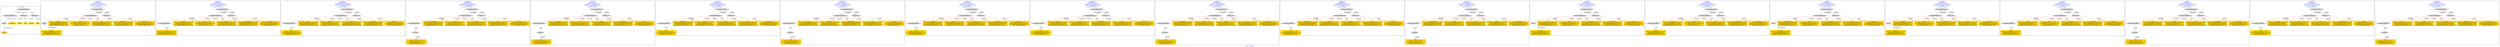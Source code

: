digraph n0 {
fontcolor="blue"
remincross="true"
label="s08-s-17-edited.xml"
subgraph cluster_0 {
label="1-correct model"
n2[style="filled",color="white",fillcolor="lightgray",label="CulturalHeritageObject1"];
n3[style="filled",color="white",fillcolor="lightgray",label="Person1"];
n4[shape="plaintext",style="filled",fillcolor="gold",label="DESCRIPTION"];
n5[shape="plaintext",style="filled",fillcolor="gold",label="CAPTION"];
n6[shape="plaintext",style="filled",fillcolor="gold",label="TITLE"];
n7[shape="plaintext",style="filled",fillcolor="gold",label="AUTHOR"];
n8[style="filled",color="white",fillcolor="lightgray",label="EuropeanaAggregation1"];
n9[style="filled",color="white",fillcolor="lightgray",label="WebResource1"];
n10[style="filled",color="white",fillcolor="lightgray",label="WebResource2"];
n11[shape="plaintext",style="filled",fillcolor="gold",label="IMAGESRC"];
n12[shape="plaintext",style="filled",fillcolor="gold",label="VIDEO"];
}
subgraph cluster_1 {
label="candidate 0\nlink coherence:1.0\nnode coherence:1.0\nconfidence:0.3613014310631147\nmapping score:0.5371004770210382\ncost:8.99977\n-precision:0.89-recall:0.8"
n14[style="filled",color="white",fillcolor="lightgray",label="CulturalHeritageObject1"];
n15[style="filled",color="white",fillcolor="lightgray",label="Person1"];
n16[style="filled",color="white",fillcolor="lightgray",label="EuropeanaAggregation1"];
n17[style="filled",color="white",fillcolor="lightgray",label="WebResource1"];
n18[shape="plaintext",style="filled",fillcolor="gold",label="AUTHOR\n[CulturalHeritageObject,description,0.329]\n[Person,nameOfThePerson,0.275]\n[CulturalHeritageObject,title,0.218]\n[CulturalHeritageObject,provenance,0.178]"];
n19[shape="plaintext",style="filled",fillcolor="gold",label="CAPTION\n[CulturalHeritageObject,description,0.331]\n[CulturalHeritageObject,title,0.269]\n[Person,biographicalInformation,0.214]\n[CulturalHeritageObject,provenance,0.186]"];
n20[shape="plaintext",style="filled",fillcolor="gold",label="VIDEO\n[WebResource,classLink,0.405]\n[CulturalHeritageObject,provenance,0.266]\n[Document,classLink,0.174]\n[CulturalHeritageObject,title,0.155]"];
n21[shape="plaintext",style="filled",fillcolor="gold",label="TITLE\n[CulturalHeritageObject,description,0.381]\n[Person,biographicalInformation,0.271]\n[CulturalHeritageObject,title,0.239]\n[CulturalHeritageObject,provenance,0.109]"];
n22[shape="plaintext",style="filled",fillcolor="gold",label="IMAGESRC\n[WebResource,classLink,0.804]\n[Person,biographicalInformation,0.087]\n[CulturalHeritageObject,description,0.077]\n[Person,dateOfDeath,0.032]"];
n23[shape="plaintext",style="filled",fillcolor="gold",label="DESCRIPTION\n[CulturalHeritageObject,description,0.398]\n[Person,biographicalInformation,0.348]\n[CulturalHeritageObject,title,0.157]\n[CulturalHeritageObject,provenance,0.097]"];
}
subgraph cluster_2 {
label="candidate 1\nlink coherence:1.0\nnode coherence:1.0\nconfidence:0.35914272800239777\nmapping score:0.5363809093341326\ncost:8.99985\n-precision:0.44-recall:0.4"
n25[style="filled",color="white",fillcolor="lightgray",label="CulturalHeritageObject1"];
n26[style="filled",color="white",fillcolor="lightgray",label="CulturalHeritageObject2"];
n27[style="filled",color="white",fillcolor="lightgray",label="EuropeanaAggregation1"];
n28[style="filled",color="white",fillcolor="lightgray",label="WebResource1"];
n29[shape="plaintext",style="filled",fillcolor="gold",label="AUTHOR\n[CulturalHeritageObject,description,0.329]\n[Person,nameOfThePerson,0.275]\n[CulturalHeritageObject,title,0.218]\n[CulturalHeritageObject,provenance,0.178]"];
n30[shape="plaintext",style="filled",fillcolor="gold",label="VIDEO\n[WebResource,classLink,0.405]\n[CulturalHeritageObject,provenance,0.266]\n[Document,classLink,0.174]\n[CulturalHeritageObject,title,0.155]"];
n31[shape="plaintext",style="filled",fillcolor="gold",label="CAPTION\n[CulturalHeritageObject,description,0.331]\n[CulturalHeritageObject,title,0.269]\n[Person,biographicalInformation,0.214]\n[CulturalHeritageObject,provenance,0.186]"];
n32[shape="plaintext",style="filled",fillcolor="gold",label="TITLE\n[CulturalHeritageObject,description,0.381]\n[Person,biographicalInformation,0.271]\n[CulturalHeritageObject,title,0.239]\n[CulturalHeritageObject,provenance,0.109]"];
n33[shape="plaintext",style="filled",fillcolor="gold",label="IMAGESRC\n[WebResource,classLink,0.804]\n[Person,biographicalInformation,0.087]\n[CulturalHeritageObject,description,0.077]\n[Person,dateOfDeath,0.032]"];
n34[shape="plaintext",style="filled",fillcolor="gold",label="DESCRIPTION\n[CulturalHeritageObject,description,0.398]\n[Person,biographicalInformation,0.348]\n[CulturalHeritageObject,title,0.157]\n[CulturalHeritageObject,provenance,0.097]"];
}
subgraph cluster_3 {
label="candidate 10\nlink coherence:1.0\nnode coherence:1.0\nconfidence:0.31909443096090007\nmapping score:0.5230314769869667\ncost:8.99985\n-precision:0.44-recall:0.4"
n36[style="filled",color="white",fillcolor="lightgray",label="CulturalHeritageObject1"];
n37[style="filled",color="white",fillcolor="lightgray",label="CulturalHeritageObject2"];
n38[style="filled",color="white",fillcolor="lightgray",label="EuropeanaAggregation1"];
n39[style="filled",color="white",fillcolor="lightgray",label="WebResource1"];
n40[shape="plaintext",style="filled",fillcolor="gold",label="TITLE\n[CulturalHeritageObject,description,0.381]\n[Person,biographicalInformation,0.271]\n[CulturalHeritageObject,title,0.239]\n[CulturalHeritageObject,provenance,0.109]"];
n41[shape="plaintext",style="filled",fillcolor="gold",label="AUTHOR\n[CulturalHeritageObject,description,0.329]\n[Person,nameOfThePerson,0.275]\n[CulturalHeritageObject,title,0.218]\n[CulturalHeritageObject,provenance,0.178]"];
n42[shape="plaintext",style="filled",fillcolor="gold",label="VIDEO\n[WebResource,classLink,0.405]\n[CulturalHeritageObject,provenance,0.266]\n[Document,classLink,0.174]\n[CulturalHeritageObject,title,0.155]"];
n43[shape="plaintext",style="filled",fillcolor="gold",label="CAPTION\n[CulturalHeritageObject,description,0.331]\n[CulturalHeritageObject,title,0.269]\n[Person,biographicalInformation,0.214]\n[CulturalHeritageObject,provenance,0.186]"];
n44[shape="plaintext",style="filled",fillcolor="gold",label="IMAGESRC\n[WebResource,classLink,0.804]\n[Person,biographicalInformation,0.087]\n[CulturalHeritageObject,description,0.077]\n[Person,dateOfDeath,0.032]"];
n45[shape="plaintext",style="filled",fillcolor="gold",label="DESCRIPTION\n[CulturalHeritageObject,description,0.398]\n[Person,biographicalInformation,0.348]\n[CulturalHeritageObject,title,0.157]\n[CulturalHeritageObject,provenance,0.097]"];
}
subgraph cluster_4 {
label="candidate 11\nlink coherence:1.0\nnode coherence:1.0\nconfidence:0.31739796741386317\nmapping score:0.5224659891379544\ncost:9.99985\n-precision:0.3-recall:0.3"
n47[style="filled",color="white",fillcolor="lightgray",label="CulturalHeritageObject1"];
n48[style="filled",color="white",fillcolor="lightgray",label="CulturalHeritageObject2"];
n49[style="filled",color="white",fillcolor="lightgray",label="Document2"];
n50[style="filled",color="white",fillcolor="lightgray",label="EuropeanaAggregation1"];
n51[style="filled",color="white",fillcolor="lightgray",label="WebResource1"];
n52[shape="plaintext",style="filled",fillcolor="gold",label="DESCRIPTION\n[CulturalHeritageObject,description,0.398]\n[Person,biographicalInformation,0.348]\n[CulturalHeritageObject,title,0.157]\n[CulturalHeritageObject,provenance,0.097]"];
n53[shape="plaintext",style="filled",fillcolor="gold",label="VIDEO\n[WebResource,classLink,0.405]\n[CulturalHeritageObject,provenance,0.266]\n[Document,classLink,0.174]\n[CulturalHeritageObject,title,0.155]"];
n54[shape="plaintext",style="filled",fillcolor="gold",label="AUTHOR\n[CulturalHeritageObject,description,0.329]\n[Person,nameOfThePerson,0.275]\n[CulturalHeritageObject,title,0.218]\n[CulturalHeritageObject,provenance,0.178]"];
n55[shape="plaintext",style="filled",fillcolor="gold",label="CAPTION\n[CulturalHeritageObject,description,0.331]\n[CulturalHeritageObject,title,0.269]\n[Person,biographicalInformation,0.214]\n[CulturalHeritageObject,provenance,0.186]"];
n56[shape="plaintext",style="filled",fillcolor="gold",label="IMAGESRC\n[WebResource,classLink,0.804]\n[Person,biographicalInformation,0.087]\n[CulturalHeritageObject,description,0.077]\n[Person,dateOfDeath,0.032]"];
n57[shape="plaintext",style="filled",fillcolor="gold",label="TITLE\n[CulturalHeritageObject,description,0.381]\n[Person,biographicalInformation,0.271]\n[CulturalHeritageObject,title,0.239]\n[CulturalHeritageObject,provenance,0.109]"];
}
subgraph cluster_5 {
label="candidate 12\nlink coherence:1.0\nnode coherence:1.0\nconfidence:0.3148072109530213\nmapping score:0.5216024036510071\ncost:9.99985\n-precision:0.5-recall:0.5"
n59[style="filled",color="white",fillcolor="lightgray",label="CulturalHeritageObject1"];
n60[style="filled",color="white",fillcolor="lightgray",label="CulturalHeritageObject2"];
n61[style="filled",color="white",fillcolor="lightgray",label="Document2"];
n62[style="filled",color="white",fillcolor="lightgray",label="EuropeanaAggregation1"];
n63[style="filled",color="white",fillcolor="lightgray",label="WebResource1"];
n64[shape="plaintext",style="filled",fillcolor="gold",label="CAPTION\n[CulturalHeritageObject,description,0.331]\n[CulturalHeritageObject,title,0.269]\n[Person,biographicalInformation,0.214]\n[CulturalHeritageObject,provenance,0.186]"];
n65[shape="plaintext",style="filled",fillcolor="gold",label="VIDEO\n[WebResource,classLink,0.405]\n[CulturalHeritageObject,provenance,0.266]\n[Document,classLink,0.174]\n[CulturalHeritageObject,title,0.155]"];
n66[shape="plaintext",style="filled",fillcolor="gold",label="TITLE\n[CulturalHeritageObject,description,0.381]\n[Person,biographicalInformation,0.271]\n[CulturalHeritageObject,title,0.239]\n[CulturalHeritageObject,provenance,0.109]"];
n67[shape="plaintext",style="filled",fillcolor="gold",label="AUTHOR\n[CulturalHeritageObject,description,0.329]\n[Person,nameOfThePerson,0.275]\n[CulturalHeritageObject,title,0.218]\n[CulturalHeritageObject,provenance,0.178]"];
n68[shape="plaintext",style="filled",fillcolor="gold",label="IMAGESRC\n[WebResource,classLink,0.804]\n[Person,biographicalInformation,0.087]\n[CulturalHeritageObject,description,0.077]\n[Person,dateOfDeath,0.032]"];
n69[shape="plaintext",style="filled",fillcolor="gold",label="DESCRIPTION\n[CulturalHeritageObject,description,0.398]\n[Person,biographicalInformation,0.348]\n[CulturalHeritageObject,title,0.157]\n[CulturalHeritageObject,provenance,0.097]"];
}
subgraph cluster_6 {
label="candidate 13\nlink coherence:1.0\nnode coherence:1.0\nconfidence:0.3143646870223034\nmapping score:0.5214548956741011\ncost:8.99985\n-precision:0.33-recall:0.3"
n71[style="filled",color="white",fillcolor="lightgray",label="CulturalHeritageObject1"];
n72[style="filled",color="white",fillcolor="lightgray",label="CulturalHeritageObject2"];
n73[style="filled",color="white",fillcolor="lightgray",label="EuropeanaAggregation1"];
n74[style="filled",color="white",fillcolor="lightgray",label="WebResource1"];
n75[shape="plaintext",style="filled",fillcolor="gold",label="DESCRIPTION\n[CulturalHeritageObject,description,0.398]\n[Person,biographicalInformation,0.348]\n[CulturalHeritageObject,title,0.157]\n[CulturalHeritageObject,provenance,0.097]"];
n76[shape="plaintext",style="filled",fillcolor="gold",label="AUTHOR\n[CulturalHeritageObject,description,0.329]\n[Person,nameOfThePerson,0.275]\n[CulturalHeritageObject,title,0.218]\n[CulturalHeritageObject,provenance,0.178]"];
n77[shape="plaintext",style="filled",fillcolor="gold",label="VIDEO\n[WebResource,classLink,0.405]\n[CulturalHeritageObject,provenance,0.266]\n[Document,classLink,0.174]\n[CulturalHeritageObject,title,0.155]"];
n78[shape="plaintext",style="filled",fillcolor="gold",label="CAPTION\n[CulturalHeritageObject,description,0.331]\n[CulturalHeritageObject,title,0.269]\n[Person,biographicalInformation,0.214]\n[CulturalHeritageObject,provenance,0.186]"];
n79[shape="plaintext",style="filled",fillcolor="gold",label="IMAGESRC\n[WebResource,classLink,0.804]\n[Person,biographicalInformation,0.087]\n[CulturalHeritageObject,description,0.077]\n[Person,dateOfDeath,0.032]"];
n80[shape="plaintext",style="filled",fillcolor="gold",label="TITLE\n[CulturalHeritageObject,description,0.381]\n[Person,biographicalInformation,0.271]\n[CulturalHeritageObject,title,0.239]\n[CulturalHeritageObject,provenance,0.109]"];
}
subgraph cluster_7 {
label="candidate 14\nlink coherence:1.0\nnode coherence:1.0\nconfidence:0.3133190394337548\nmapping score:0.5211063464779183\ncost:9.99985\n-precision:0.4-recall:0.4"
n82[style="filled",color="white",fillcolor="lightgray",label="CulturalHeritageObject1"];
n83[style="filled",color="white",fillcolor="lightgray",label="CulturalHeritageObject2"];
n84[style="filled",color="white",fillcolor="lightgray",label="Document2"];
n85[style="filled",color="white",fillcolor="lightgray",label="EuropeanaAggregation1"];
n86[style="filled",color="white",fillcolor="lightgray",label="WebResource1"];
n87[shape="plaintext",style="filled",fillcolor="gold",label="CAPTION\n[CulturalHeritageObject,description,0.331]\n[CulturalHeritageObject,title,0.269]\n[Person,biographicalInformation,0.214]\n[CulturalHeritageObject,provenance,0.186]"];
n88[shape="plaintext",style="filled",fillcolor="gold",label="VIDEO\n[WebResource,classLink,0.405]\n[CulturalHeritageObject,provenance,0.266]\n[Document,classLink,0.174]\n[CulturalHeritageObject,title,0.155]"];
n89[shape="plaintext",style="filled",fillcolor="gold",label="AUTHOR\n[CulturalHeritageObject,description,0.329]\n[Person,nameOfThePerson,0.275]\n[CulturalHeritageObject,title,0.218]\n[CulturalHeritageObject,provenance,0.178]"];
n90[shape="plaintext",style="filled",fillcolor="gold",label="DESCRIPTION\n[CulturalHeritageObject,description,0.398]\n[Person,biographicalInformation,0.348]\n[CulturalHeritageObject,title,0.157]\n[CulturalHeritageObject,provenance,0.097]"];
n91[shape="plaintext",style="filled",fillcolor="gold",label="IMAGESRC\n[WebResource,classLink,0.804]\n[Person,biographicalInformation,0.087]\n[CulturalHeritageObject,description,0.077]\n[Person,dateOfDeath,0.032]"];
n92[shape="plaintext",style="filled",fillcolor="gold",label="TITLE\n[CulturalHeritageObject,description,0.381]\n[Person,biographicalInformation,0.271]\n[CulturalHeritageObject,title,0.239]\n[CulturalHeritageObject,provenance,0.109]"];
}
subgraph cluster_8 {
label="candidate 15\nlink coherence:1.0\nnode coherence:1.0\nconfidence:0.3117739305614616\nmapping score:0.5205913101871539\ncost:8.99985\n-precision:0.56-recall:0.5"
n94[style="filled",color="white",fillcolor="lightgray",label="CulturalHeritageObject1"];
n95[style="filled",color="white",fillcolor="lightgray",label="CulturalHeritageObject2"];
n96[style="filled",color="white",fillcolor="lightgray",label="EuropeanaAggregation1"];
n97[style="filled",color="white",fillcolor="lightgray",label="WebResource1"];
n98[shape="plaintext",style="filled",fillcolor="gold",label="CAPTION\n[CulturalHeritageObject,description,0.331]\n[CulturalHeritageObject,title,0.269]\n[Person,biographicalInformation,0.214]\n[CulturalHeritageObject,provenance,0.186]"];
n99[shape="plaintext",style="filled",fillcolor="gold",label="TITLE\n[CulturalHeritageObject,description,0.381]\n[Person,biographicalInformation,0.271]\n[CulturalHeritageObject,title,0.239]\n[CulturalHeritageObject,provenance,0.109]"];
n100[shape="plaintext",style="filled",fillcolor="gold",label="VIDEO\n[WebResource,classLink,0.405]\n[CulturalHeritageObject,provenance,0.266]\n[Document,classLink,0.174]\n[CulturalHeritageObject,title,0.155]"];
n101[shape="plaintext",style="filled",fillcolor="gold",label="AUTHOR\n[CulturalHeritageObject,description,0.329]\n[Person,nameOfThePerson,0.275]\n[CulturalHeritageObject,title,0.218]\n[CulturalHeritageObject,provenance,0.178]"];
n102[shape="plaintext",style="filled",fillcolor="gold",label="IMAGESRC\n[WebResource,classLink,0.804]\n[Person,biographicalInformation,0.087]\n[CulturalHeritageObject,description,0.077]\n[Person,dateOfDeath,0.032]"];
n103[shape="plaintext",style="filled",fillcolor="gold",label="DESCRIPTION\n[CulturalHeritageObject,description,0.398]\n[Person,biographicalInformation,0.348]\n[CulturalHeritageObject,title,0.157]\n[CulturalHeritageObject,provenance,0.097]"];
}
subgraph cluster_9 {
label="candidate 16\nlink coherence:1.0\nnode coherence:1.0\nconfidence:0.310285759042195\nmapping score:0.520095253014065\ncost:8.99985\n-precision:0.44-recall:0.4"
n105[style="filled",color="white",fillcolor="lightgray",label="CulturalHeritageObject1"];
n106[style="filled",color="white",fillcolor="lightgray",label="CulturalHeritageObject2"];
n107[style="filled",color="white",fillcolor="lightgray",label="EuropeanaAggregation1"];
n108[style="filled",color="white",fillcolor="lightgray",label="WebResource1"];
n109[shape="plaintext",style="filled",fillcolor="gold",label="CAPTION\n[CulturalHeritageObject,description,0.331]\n[CulturalHeritageObject,title,0.269]\n[Person,biographicalInformation,0.214]\n[CulturalHeritageObject,provenance,0.186]"];
n110[shape="plaintext",style="filled",fillcolor="gold",label="AUTHOR\n[CulturalHeritageObject,description,0.329]\n[Person,nameOfThePerson,0.275]\n[CulturalHeritageObject,title,0.218]\n[CulturalHeritageObject,provenance,0.178]"];
n111[shape="plaintext",style="filled",fillcolor="gold",label="VIDEO\n[WebResource,classLink,0.405]\n[CulturalHeritageObject,provenance,0.266]\n[Document,classLink,0.174]\n[CulturalHeritageObject,title,0.155]"];
n112[shape="plaintext",style="filled",fillcolor="gold",label="DESCRIPTION\n[CulturalHeritageObject,description,0.398]\n[Person,biographicalInformation,0.348]\n[CulturalHeritageObject,title,0.157]\n[CulturalHeritageObject,provenance,0.097]"];
n113[shape="plaintext",style="filled",fillcolor="gold",label="IMAGESRC\n[WebResource,classLink,0.804]\n[Person,biographicalInformation,0.087]\n[CulturalHeritageObject,description,0.077]\n[Person,dateOfDeath,0.032]"];
n114[shape="plaintext",style="filled",fillcolor="gold",label="TITLE\n[CulturalHeritageObject,description,0.381]\n[Person,biographicalInformation,0.271]\n[CulturalHeritageObject,title,0.239]\n[CulturalHeritageObject,provenance,0.109]"];
}
subgraph cluster_10 {
label="candidate 17\nlink coherence:1.0\nnode coherence:1.0\nconfidence:0.3100774670144247\nmapping score:0.5200258223381415\ncost:9.99985\n-precision:0.4-recall:0.4"
n116[style="filled",color="white",fillcolor="lightgray",label="CulturalHeritageObject1"];
n117[style="filled",color="white",fillcolor="lightgray",label="CulturalHeritageObject2"];
n118[style="filled",color="white",fillcolor="lightgray",label="Document2"];
n119[style="filled",color="white",fillcolor="lightgray",label="EuropeanaAggregation1"];
n120[style="filled",color="white",fillcolor="lightgray",label="WebResource1"];
n121[shape="plaintext",style="filled",fillcolor="gold",label="DESCRIPTION\n[CulturalHeritageObject,description,0.398]\n[Person,biographicalInformation,0.348]\n[CulturalHeritageObject,title,0.157]\n[CulturalHeritageObject,provenance,0.097]"];
n122[shape="plaintext",style="filled",fillcolor="gold",label="VIDEO\n[WebResource,classLink,0.405]\n[CulturalHeritageObject,provenance,0.266]\n[Document,classLink,0.174]\n[CulturalHeritageObject,title,0.155]"];
n123[shape="plaintext",style="filled",fillcolor="gold",label="CAPTION\n[CulturalHeritageObject,description,0.331]\n[CulturalHeritageObject,title,0.269]\n[Person,biographicalInformation,0.214]\n[CulturalHeritageObject,provenance,0.186]"];
n124[shape="plaintext",style="filled",fillcolor="gold",label="AUTHOR\n[CulturalHeritageObject,description,0.329]\n[Person,nameOfThePerson,0.275]\n[CulturalHeritageObject,title,0.218]\n[CulturalHeritageObject,provenance,0.178]"];
n125[shape="plaintext",style="filled",fillcolor="gold",label="IMAGESRC\n[WebResource,classLink,0.804]\n[Person,biographicalInformation,0.087]\n[CulturalHeritageObject,description,0.077]\n[Person,dateOfDeath,0.032]"];
n126[shape="plaintext",style="filled",fillcolor="gold",label="TITLE\n[CulturalHeritageObject,description,0.381]\n[Person,biographicalInformation,0.271]\n[CulturalHeritageObject,title,0.239]\n[CulturalHeritageObject,provenance,0.109]"];
}
subgraph cluster_11 {
label="candidate 18\nlink coherence:1.0\nnode coherence:1.0\nconfidence:0.3070441866228649\nmapping score:0.5190147288742883\ncost:8.99985\n-precision:0.44-recall:0.4"
n128[style="filled",color="white",fillcolor="lightgray",label="CulturalHeritageObject1"];
n129[style="filled",color="white",fillcolor="lightgray",label="CulturalHeritageObject2"];
n130[style="filled",color="white",fillcolor="lightgray",label="EuropeanaAggregation1"];
n131[style="filled",color="white",fillcolor="lightgray",label="WebResource1"];
n132[shape="plaintext",style="filled",fillcolor="gold",label="DESCRIPTION\n[CulturalHeritageObject,description,0.398]\n[Person,biographicalInformation,0.348]\n[CulturalHeritageObject,title,0.157]\n[CulturalHeritageObject,provenance,0.097]"];
n133[shape="plaintext",style="filled",fillcolor="gold",label="CAPTION\n[CulturalHeritageObject,description,0.331]\n[CulturalHeritageObject,title,0.269]\n[Person,biographicalInformation,0.214]\n[CulturalHeritageObject,provenance,0.186]"];
n134[shape="plaintext",style="filled",fillcolor="gold",label="VIDEO\n[WebResource,classLink,0.405]\n[CulturalHeritageObject,provenance,0.266]\n[Document,classLink,0.174]\n[CulturalHeritageObject,title,0.155]"];
n135[shape="plaintext",style="filled",fillcolor="gold",label="AUTHOR\n[CulturalHeritageObject,description,0.329]\n[Person,nameOfThePerson,0.275]\n[CulturalHeritageObject,title,0.218]\n[CulturalHeritageObject,provenance,0.178]"];
n136[shape="plaintext",style="filled",fillcolor="gold",label="IMAGESRC\n[WebResource,classLink,0.804]\n[Person,biographicalInformation,0.087]\n[CulturalHeritageObject,description,0.077]\n[Person,dateOfDeath,0.032]"];
n137[shape="plaintext",style="filled",fillcolor="gold",label="TITLE\n[CulturalHeritageObject,description,0.381]\n[Person,biographicalInformation,0.271]\n[CulturalHeritageObject,title,0.239]\n[CulturalHeritageObject,provenance,0.109]"];
}
subgraph cluster_12 {
label="candidate 19\nlink coherence:1.0\nnode coherence:1.0\nconfidence:0.30489762124431874\nmapping score:0.5182992070814395\ncost:9.99985\n-precision:0.5-recall:0.5"
n139[style="filled",color="white",fillcolor="lightgray",label="CulturalHeritageObject1"];
n140[style="filled",color="white",fillcolor="lightgray",label="CulturalHeritageObject2"];
n141[style="filled",color="white",fillcolor="lightgray",label="Document2"];
n142[style="filled",color="white",fillcolor="lightgray",label="EuropeanaAggregation1"];
n143[style="filled",color="white",fillcolor="lightgray",label="WebResource1"];
n144[shape="plaintext",style="filled",fillcolor="gold",label="DESCRIPTION\n[CulturalHeritageObject,description,0.398]\n[Person,biographicalInformation,0.348]\n[CulturalHeritageObject,title,0.157]\n[CulturalHeritageObject,provenance,0.097]"];
n145[shape="plaintext",style="filled",fillcolor="gold",label="VIDEO\n[WebResource,classLink,0.405]\n[CulturalHeritageObject,provenance,0.266]\n[Document,classLink,0.174]\n[CulturalHeritageObject,title,0.155]"];
n146[shape="plaintext",style="filled",fillcolor="gold",label="CAPTION\n[CulturalHeritageObject,description,0.331]\n[CulturalHeritageObject,title,0.269]\n[Person,biographicalInformation,0.214]\n[CulturalHeritageObject,provenance,0.186]"];
n147[shape="plaintext",style="filled",fillcolor="gold",label="TITLE\n[CulturalHeritageObject,description,0.381]\n[Person,biographicalInformation,0.271]\n[CulturalHeritageObject,title,0.239]\n[CulturalHeritageObject,provenance,0.109]"];
n148[shape="plaintext",style="filled",fillcolor="gold",label="IMAGESRC\n[WebResource,classLink,0.804]\n[Person,biographicalInformation,0.087]\n[CulturalHeritageObject,description,0.077]\n[Person,dateOfDeath,0.032]"];
n149[shape="plaintext",style="filled",fillcolor="gold",label="AUTHOR\n[CulturalHeritageObject,description,0.329]\n[Person,nameOfThePerson,0.275]\n[CulturalHeritageObject,title,0.218]\n[CulturalHeritageObject,provenance,0.178]"];
}
subgraph cluster_13 {
label="candidate 2\nlink coherence:1.0\nnode coherence:1.0\nconfidence:0.3536394413077988\nmapping score:0.5345464804359329\ncost:8.99977\n-precision:0.67-recall:0.6"
n151[style="filled",color="white",fillcolor="lightgray",label="CulturalHeritageObject1"];
n152[style="filled",color="white",fillcolor="lightgray",label="Person1"];
n153[style="filled",color="white",fillcolor="lightgray",label="EuropeanaAggregation1"];
n154[style="filled",color="white",fillcolor="lightgray",label="WebResource1"];
n155[shape="plaintext",style="filled",fillcolor="gold",label="AUTHOR\n[CulturalHeritageObject,description,0.329]\n[Person,nameOfThePerson,0.275]\n[CulturalHeritageObject,title,0.218]\n[CulturalHeritageObject,provenance,0.178]"];
n156[shape="plaintext",style="filled",fillcolor="gold",label="TITLE\n[CulturalHeritageObject,description,0.381]\n[Person,biographicalInformation,0.271]\n[CulturalHeritageObject,title,0.239]\n[CulturalHeritageObject,provenance,0.109]"];
n157[shape="plaintext",style="filled",fillcolor="gold",label="VIDEO\n[WebResource,classLink,0.405]\n[CulturalHeritageObject,provenance,0.266]\n[Document,classLink,0.174]\n[CulturalHeritageObject,title,0.155]"];
n158[shape="plaintext",style="filled",fillcolor="gold",label="CAPTION\n[CulturalHeritageObject,description,0.331]\n[CulturalHeritageObject,title,0.269]\n[Person,biographicalInformation,0.214]\n[CulturalHeritageObject,provenance,0.186]"];
n159[shape="plaintext",style="filled",fillcolor="gold",label="IMAGESRC\n[WebResource,classLink,0.804]\n[Person,biographicalInformation,0.087]\n[CulturalHeritageObject,description,0.077]\n[Person,dateOfDeath,0.032]"];
n160[shape="plaintext",style="filled",fillcolor="gold",label="DESCRIPTION\n[CulturalHeritageObject,description,0.398]\n[Person,biographicalInformation,0.348]\n[CulturalHeritageObject,title,0.157]\n[CulturalHeritageObject,provenance,0.097]"];
}
subgraph cluster_14 {
label="candidate 3\nlink coherence:1.0\nnode coherence:1.0\nconfidence:0.3518222276029592\nmapping score:0.5339407425343198\ncost:8.99985\n-precision:0.67-recall:0.6"
n162[style="filled",color="white",fillcolor="lightgray",label="CulturalHeritageObject1"];
n163[style="filled",color="white",fillcolor="lightgray",label="CulturalHeritageObject2"];
n164[style="filled",color="white",fillcolor="lightgray",label="EuropeanaAggregation1"];
n165[style="filled",color="white",fillcolor="lightgray",label="WebResource1"];
n166[shape="plaintext",style="filled",fillcolor="gold",label="CAPTION\n[CulturalHeritageObject,description,0.331]\n[CulturalHeritageObject,title,0.269]\n[Person,biographicalInformation,0.214]\n[CulturalHeritageObject,provenance,0.186]"];
n167[shape="plaintext",style="filled",fillcolor="gold",label="VIDEO\n[WebResource,classLink,0.405]\n[CulturalHeritageObject,provenance,0.266]\n[Document,classLink,0.174]\n[CulturalHeritageObject,title,0.155]"];
n168[shape="plaintext",style="filled",fillcolor="gold",label="AUTHOR\n[CulturalHeritageObject,description,0.329]\n[Person,nameOfThePerson,0.275]\n[CulturalHeritageObject,title,0.218]\n[CulturalHeritageObject,provenance,0.178]"];
n169[shape="plaintext",style="filled",fillcolor="gold",label="TITLE\n[CulturalHeritageObject,description,0.381]\n[Person,biographicalInformation,0.271]\n[CulturalHeritageObject,title,0.239]\n[CulturalHeritageObject,provenance,0.109]"];
n170[shape="plaintext",style="filled",fillcolor="gold",label="IMAGESRC\n[WebResource,classLink,0.804]\n[Person,biographicalInformation,0.087]\n[CulturalHeritageObject,description,0.077]\n[Person,dateOfDeath,0.032]"];
n171[shape="plaintext",style="filled",fillcolor="gold",label="DESCRIPTION\n[CulturalHeritageObject,description,0.398]\n[Person,biographicalInformation,0.348]\n[CulturalHeritageObject,title,0.157]\n[CulturalHeritageObject,provenance,0.097]"];
}
subgraph cluster_15 {
label="candidate 4\nlink coherence:1.0\nnode coherence:1.0\nconfidence:0.34890969736920224\nmapping score:0.5329698991230675\ncost:8.99977\n-precision:0.56-recall:0.5"
n173[style="filled",color="white",fillcolor="lightgray",label="CulturalHeritageObject1"];
n174[style="filled",color="white",fillcolor="lightgray",label="Person1"];
n175[style="filled",color="white",fillcolor="lightgray",label="EuropeanaAggregation1"];
n176[style="filled",color="white",fillcolor="lightgray",label="WebResource1"];
n177[shape="plaintext",style="filled",fillcolor="gold",label="AUTHOR\n[CulturalHeritageObject,description,0.329]\n[Person,nameOfThePerson,0.275]\n[CulturalHeritageObject,title,0.218]\n[CulturalHeritageObject,provenance,0.178]"];
n178[shape="plaintext",style="filled",fillcolor="gold",label="DESCRIPTION\n[CulturalHeritageObject,description,0.398]\n[Person,biographicalInformation,0.348]\n[CulturalHeritageObject,title,0.157]\n[CulturalHeritageObject,provenance,0.097]"];
n179[shape="plaintext",style="filled",fillcolor="gold",label="VIDEO\n[WebResource,classLink,0.405]\n[CulturalHeritageObject,provenance,0.266]\n[Document,classLink,0.174]\n[CulturalHeritageObject,title,0.155]"];
n180[shape="plaintext",style="filled",fillcolor="gold",label="CAPTION\n[CulturalHeritageObject,description,0.331]\n[CulturalHeritageObject,title,0.269]\n[Person,biographicalInformation,0.214]\n[CulturalHeritageObject,provenance,0.186]"];
n181[shape="plaintext",style="filled",fillcolor="gold",label="IMAGESRC\n[WebResource,classLink,0.804]\n[Person,biographicalInformation,0.087]\n[CulturalHeritageObject,description,0.077]\n[Person,dateOfDeath,0.032]"];
n182[shape="plaintext",style="filled",fillcolor="gold",label="TITLE\n[CulturalHeritageObject,description,0.381]\n[Person,biographicalInformation,0.271]\n[CulturalHeritageObject,title,0.239]\n[CulturalHeritageObject,provenance,0.109]"];
}
subgraph cluster_16 {
label="candidate 5\nlink coherence:1.0\nnode coherence:1.0\nconfidence:0.3448307693890938\nmapping score:0.5316102564630313\ncost:8.99977\n-precision:0.67-recall:0.6"
n184[style="filled",color="white",fillcolor="lightgray",label="CulturalHeritageObject1"];
n185[style="filled",color="white",fillcolor="lightgray",label="Person1"];
n186[style="filled",color="white",fillcolor="lightgray",label="EuropeanaAggregation1"];
n187[style="filled",color="white",fillcolor="lightgray",label="WebResource1"];
n188[shape="plaintext",style="filled",fillcolor="gold",label="AUTHOR\n[CulturalHeritageObject,description,0.329]\n[Person,nameOfThePerson,0.275]\n[CulturalHeritageObject,title,0.218]\n[CulturalHeritageObject,provenance,0.178]"];
n189[shape="plaintext",style="filled",fillcolor="gold",label="CAPTION\n[CulturalHeritageObject,description,0.331]\n[CulturalHeritageObject,title,0.269]\n[Person,biographicalInformation,0.214]\n[CulturalHeritageObject,provenance,0.186]"];
n190[shape="plaintext",style="filled",fillcolor="gold",label="VIDEO\n[WebResource,classLink,0.405]\n[CulturalHeritageObject,provenance,0.266]\n[Document,classLink,0.174]\n[CulturalHeritageObject,title,0.155]"];
n191[shape="plaintext",style="filled",fillcolor="gold",label="DESCRIPTION\n[CulturalHeritageObject,description,0.398]\n[Person,biographicalInformation,0.348]\n[CulturalHeritageObject,title,0.157]\n[CulturalHeritageObject,provenance,0.097]"];
n192[shape="plaintext",style="filled",fillcolor="gold",label="IMAGESRC\n[WebResource,classLink,0.804]\n[Person,biographicalInformation,0.087]\n[CulturalHeritageObject,description,0.077]\n[Person,dateOfDeath,0.032]"];
n193[shape="plaintext",style="filled",fillcolor="gold",label="TITLE\n[CulturalHeritageObject,description,0.381]\n[Person,biographicalInformation,0.271]\n[CulturalHeritageObject,title,0.239]\n[CulturalHeritageObject,provenance,0.109]"];
}
subgraph cluster_17 {
label="candidate 6\nlink coherence:1.0\nnode coherence:1.0\nconfidence:0.3441602378476434\nmapping score:0.5313867459492144\ncost:8.99985\n-precision:0.44-recall:0.4"
n195[style="filled",color="white",fillcolor="lightgray",label="CulturalHeritageObject1"];
n196[style="filled",color="white",fillcolor="lightgray",label="CulturalHeritageObject2"];
n197[style="filled",color="white",fillcolor="lightgray",label="EuropeanaAggregation1"];
n198[style="filled",color="white",fillcolor="lightgray",label="WebResource1"];
n199[shape="plaintext",style="filled",fillcolor="gold",label="TITLE\n[CulturalHeritageObject,description,0.381]\n[Person,biographicalInformation,0.271]\n[CulturalHeritageObject,title,0.239]\n[CulturalHeritageObject,provenance,0.109]"];
n200[shape="plaintext",style="filled",fillcolor="gold",label="VIDEO\n[WebResource,classLink,0.405]\n[CulturalHeritageObject,provenance,0.266]\n[Document,classLink,0.174]\n[CulturalHeritageObject,title,0.155]"];
n201[shape="plaintext",style="filled",fillcolor="gold",label="AUTHOR\n[CulturalHeritageObject,description,0.329]\n[Person,nameOfThePerson,0.275]\n[CulturalHeritageObject,title,0.218]\n[CulturalHeritageObject,provenance,0.178]"];
n202[shape="plaintext",style="filled",fillcolor="gold",label="CAPTION\n[CulturalHeritageObject,description,0.331]\n[CulturalHeritageObject,title,0.269]\n[Person,biographicalInformation,0.214]\n[CulturalHeritageObject,provenance,0.186]"];
n203[shape="plaintext",style="filled",fillcolor="gold",label="IMAGESRC\n[WebResource,classLink,0.804]\n[Person,biographicalInformation,0.087]\n[CulturalHeritageObject,description,0.077]\n[Person,dateOfDeath,0.032]"];
n204[shape="plaintext",style="filled",fillcolor="gold",label="DESCRIPTION\n[CulturalHeritageObject,description,0.398]\n[Person,biographicalInformation,0.348]\n[CulturalHeritageObject,title,0.157]\n[CulturalHeritageObject,provenance,0.097]"];
}
subgraph cluster_18 {
label="candidate 7\nlink coherence:1.0\nnode coherence:1.0\nconfidence:0.32978970110777567\nmapping score:0.5265965670359253\ncost:9.99985\n-precision:0.6-recall:0.6"
n206[style="filled",color="white",fillcolor="lightgray",label="CulturalHeritageObject1"];
n207[style="filled",color="white",fillcolor="lightgray",label="CulturalHeritageObject2"];
n208[style="filled",color="white",fillcolor="lightgray",label="Document2"];
n209[style="filled",color="white",fillcolor="lightgray",label="EuropeanaAggregation1"];
n210[style="filled",color="white",fillcolor="lightgray",label="WebResource1"];
n211[shape="plaintext",style="filled",fillcolor="gold",label="CAPTION\n[CulturalHeritageObject,description,0.331]\n[CulturalHeritageObject,title,0.269]\n[Person,biographicalInformation,0.214]\n[CulturalHeritageObject,provenance,0.186]"];
n212[shape="plaintext",style="filled",fillcolor="gold",label="VIDEO\n[WebResource,classLink,0.405]\n[CulturalHeritageObject,provenance,0.266]\n[Document,classLink,0.174]\n[CulturalHeritageObject,title,0.155]"];
n213[shape="plaintext",style="filled",fillcolor="gold",label="AUTHOR\n[CulturalHeritageObject,description,0.329]\n[Person,nameOfThePerson,0.275]\n[CulturalHeritageObject,title,0.218]\n[CulturalHeritageObject,provenance,0.178]"];
n214[shape="plaintext",style="filled",fillcolor="gold",label="TITLE\n[CulturalHeritageObject,description,0.381]\n[Person,biographicalInformation,0.271]\n[CulturalHeritageObject,title,0.239]\n[CulturalHeritageObject,provenance,0.109]"];
n215[shape="plaintext",style="filled",fillcolor="gold",label="IMAGESRC\n[WebResource,classLink,0.804]\n[Person,biographicalInformation,0.087]\n[CulturalHeritageObject,description,0.077]\n[Person,dateOfDeath,0.032]"];
n216[shape="plaintext",style="filled",fillcolor="gold",label="DESCRIPTION\n[CulturalHeritageObject,description,0.398]\n[Person,biographicalInformation,0.348]\n[CulturalHeritageObject,title,0.157]\n[CulturalHeritageObject,provenance,0.097]"];
}
subgraph cluster_19 {
label="candidate 8\nlink coherence:1.0\nnode coherence:1.0\nconfidence:0.3267564207162159\nmapping score:0.525585473572072\ncost:8.99985\n-precision:0.67-recall:0.6"
n218[style="filled",color="white",fillcolor="lightgray",label="CulturalHeritageObject1"];
n219[style="filled",color="white",fillcolor="lightgray",label="CulturalHeritageObject2"];
n220[style="filled",color="white",fillcolor="lightgray",label="EuropeanaAggregation1"];
n221[style="filled",color="white",fillcolor="lightgray",label="WebResource1"];
n222[shape="plaintext",style="filled",fillcolor="gold",label="CAPTION\n[CulturalHeritageObject,description,0.331]\n[CulturalHeritageObject,title,0.269]\n[Person,biographicalInformation,0.214]\n[CulturalHeritageObject,provenance,0.186]"];
n223[shape="plaintext",style="filled",fillcolor="gold",label="AUTHOR\n[CulturalHeritageObject,description,0.329]\n[Person,nameOfThePerson,0.275]\n[CulturalHeritageObject,title,0.218]\n[CulturalHeritageObject,provenance,0.178]"];
n224[shape="plaintext",style="filled",fillcolor="gold",label="VIDEO\n[WebResource,classLink,0.405]\n[CulturalHeritageObject,provenance,0.266]\n[Document,classLink,0.174]\n[CulturalHeritageObject,title,0.155]"];
n225[shape="plaintext",style="filled",fillcolor="gold",label="TITLE\n[CulturalHeritageObject,description,0.381]\n[Person,biographicalInformation,0.271]\n[CulturalHeritageObject,title,0.239]\n[CulturalHeritageObject,provenance,0.109]"];
n226[shape="plaintext",style="filled",fillcolor="gold",label="IMAGESRC\n[WebResource,classLink,0.804]\n[Person,biographicalInformation,0.087]\n[CulturalHeritageObject,description,0.077]\n[Person,dateOfDeath,0.032]"];
n227[shape="plaintext",style="filled",fillcolor="gold",label="DESCRIPTION\n[CulturalHeritageObject,description,0.398]\n[Person,biographicalInformation,0.348]\n[CulturalHeritageObject,title,0.157]\n[CulturalHeritageObject,provenance,0.097]"];
}
subgraph cluster_20 {
label="candidate 9\nlink coherence:1.0\nnode coherence:1.0\nconfidence:0.3221277113524598\nmapping score:0.5240425704508199\ncost:9.99985\n-precision:0.4-recall:0.4"
n229[style="filled",color="white",fillcolor="lightgray",label="CulturalHeritageObject1"];
n230[style="filled",color="white",fillcolor="lightgray",label="CulturalHeritageObject2"];
n231[style="filled",color="white",fillcolor="lightgray",label="Document2"];
n232[style="filled",color="white",fillcolor="lightgray",label="EuropeanaAggregation1"];
n233[style="filled",color="white",fillcolor="lightgray",label="WebResource1"];
n234[shape="plaintext",style="filled",fillcolor="gold",label="TITLE\n[CulturalHeritageObject,description,0.381]\n[Person,biographicalInformation,0.271]\n[CulturalHeritageObject,title,0.239]\n[CulturalHeritageObject,provenance,0.109]"];
n235[shape="plaintext",style="filled",fillcolor="gold",label="VIDEO\n[WebResource,classLink,0.405]\n[CulturalHeritageObject,provenance,0.266]\n[Document,classLink,0.174]\n[CulturalHeritageObject,title,0.155]"];
n236[shape="plaintext",style="filled",fillcolor="gold",label="AUTHOR\n[CulturalHeritageObject,description,0.329]\n[Person,nameOfThePerson,0.275]\n[CulturalHeritageObject,title,0.218]\n[CulturalHeritageObject,provenance,0.178]"];
n237[shape="plaintext",style="filled",fillcolor="gold",label="CAPTION\n[CulturalHeritageObject,description,0.331]\n[CulturalHeritageObject,title,0.269]\n[Person,biographicalInformation,0.214]\n[CulturalHeritageObject,provenance,0.186]"];
n238[shape="plaintext",style="filled",fillcolor="gold",label="IMAGESRC\n[WebResource,classLink,0.804]\n[Person,biographicalInformation,0.087]\n[CulturalHeritageObject,description,0.077]\n[Person,dateOfDeath,0.032]"];
n239[shape="plaintext",style="filled",fillcolor="gold",label="DESCRIPTION\n[CulturalHeritageObject,description,0.398]\n[Person,biographicalInformation,0.348]\n[CulturalHeritageObject,title,0.157]\n[CulturalHeritageObject,provenance,0.097]"];
}
n2 -> n3[color="brown",fontcolor="black",label="creator"]
n2 -> n4[color="brown",fontcolor="black",label="description"]
n2 -> n5[color="brown",fontcolor="black",label="provenance"]
n2 -> n6[color="brown",fontcolor="black",label="title"]
n3 -> n7[color="brown",fontcolor="black",label="nameOfThePerson"]
n8 -> n2[color="brown",fontcolor="black",label="aggregatedCHO"]
n8 -> n9[color="brown",fontcolor="black",label="hasView"]
n8 -> n10[color="brown",fontcolor="black",label="hasView"]
n9 -> n11[color="brown",fontcolor="black",label="classLink"]
n10 -> n12[color="brown",fontcolor="black",label="classLink"]
n14 -> n15[color="brown",fontcolor="black",label="creator\nw=0.99991"]
n16 -> n14[color="brown",fontcolor="black",label="aggregatedCHO\nw=0.99993"]
n16 -> n17[color="brown",fontcolor="black",label="hasView\nw=0.99993"]
n15 -> n18[color="brown",fontcolor="black",label="nameOfThePerson\nw=1.0"]
n14 -> n19[color="brown",fontcolor="black",label="provenance\nw=1.0"]
n14 -> n20[color="brown",fontcolor="black",label="provenance\nw=1.0"]
n14 -> n21[color="brown",fontcolor="black",label="title\nw=1.0"]
n17 -> n22[color="brown",fontcolor="black",label="classLink\nw=1.0"]
n14 -> n23[color="brown",fontcolor="black",label="description\nw=1.0"]
n25 -> n26[color="brown",fontcolor="black",label="isRelatedTo\nw=0.99999"]
n27 -> n25[color="brown",fontcolor="black",label="aggregatedCHO\nw=0.99993"]
n27 -> n28[color="brown",fontcolor="black",label="hasView\nw=0.99993"]
n25 -> n29[color="brown",fontcolor="black",label="provenance\nw=1.0"]
n25 -> n30[color="brown",fontcolor="black",label="provenance\nw=1.0"]
n25 -> n31[color="brown",fontcolor="black",label="title\nw=1.0"]
n26 -> n32[color="brown",fontcolor="black",label="title\nw=1.0"]
n28 -> n33[color="brown",fontcolor="black",label="classLink\nw=1.0"]
n25 -> n34[color="brown",fontcolor="black",label="description\nw=1.0"]
n36 -> n37[color="brown",fontcolor="black",label="isRelatedTo\nw=0.99999"]
n38 -> n36[color="brown",fontcolor="black",label="aggregatedCHO\nw=0.99993"]
n38 -> n39[color="brown",fontcolor="black",label="hasView\nw=0.99993"]
n36 -> n40[color="brown",fontcolor="black",label="provenance\nw=1.0"]
n36 -> n41[color="brown",fontcolor="black",label="provenance\nw=1.0"]
n37 -> n42[color="brown",fontcolor="black",label="title\nw=1.0"]
n36 -> n43[color="brown",fontcolor="black",label="title\nw=1.0"]
n39 -> n44[color="brown",fontcolor="black",label="classLink\nw=1.0"]
n36 -> n45[color="brown",fontcolor="black",label="description\nw=1.0"]
n47 -> n48[color="brown",fontcolor="black",label="isRelatedTo\nw=0.99999"]
n48 -> n49[color="brown",fontcolor="black",label="page\nw=1.0"]
n50 -> n47[color="brown",fontcolor="black",label="aggregatedCHO\nw=0.99993"]
n50 -> n51[color="brown",fontcolor="black",label="hasView\nw=0.99993"]
n47 -> n52[color="brown",fontcolor="black",label="provenance\nw=1.0"]
n49 -> n53[color="brown",fontcolor="black",label="classLink\nw=1.0"]
n47 -> n54[color="brown",fontcolor="black",label="provenance\nw=1.0"]
n47 -> n55[color="brown",fontcolor="black",label="title\nw=1.0"]
n51 -> n56[color="brown",fontcolor="black",label="classLink\nw=1.0"]
n47 -> n57[color="brown",fontcolor="black",label="description\nw=1.0"]
n59 -> n60[color="brown",fontcolor="black",label="isRelatedTo\nw=0.99999"]
n60 -> n61[color="brown",fontcolor="black",label="page\nw=1.0"]
n62 -> n59[color="brown",fontcolor="black",label="aggregatedCHO\nw=0.99993"]
n62 -> n63[color="brown",fontcolor="black",label="hasView\nw=0.99993"]
n59 -> n64[color="brown",fontcolor="black",label="provenance\nw=1.0"]
n61 -> n65[color="brown",fontcolor="black",label="classLink\nw=1.0"]
n59 -> n66[color="brown",fontcolor="black",label="provenance\nw=1.0"]
n59 -> n67[color="brown",fontcolor="black",label="title\nw=1.0"]
n63 -> n68[color="brown",fontcolor="black",label="classLink\nw=1.0"]
n59 -> n69[color="brown",fontcolor="black",label="description\nw=1.0"]
n71 -> n72[color="brown",fontcolor="black",label="isRelatedTo\nw=0.99999"]
n73 -> n71[color="brown",fontcolor="black",label="aggregatedCHO\nw=0.99993"]
n73 -> n74[color="brown",fontcolor="black",label="hasView\nw=0.99993"]
n71 -> n75[color="brown",fontcolor="black",label="provenance\nw=1.0"]
n71 -> n76[color="brown",fontcolor="black",label="provenance\nw=1.0"]
n72 -> n77[color="brown",fontcolor="black",label="title\nw=1.0"]
n71 -> n78[color="brown",fontcolor="black",label="title\nw=1.0"]
n74 -> n79[color="brown",fontcolor="black",label="classLink\nw=1.0"]
n71 -> n80[color="brown",fontcolor="black",label="description\nw=1.0"]
n82 -> n83[color="brown",fontcolor="black",label="isRelatedTo\nw=0.99999"]
n83 -> n84[color="brown",fontcolor="black",label="page\nw=1.0"]
n85 -> n82[color="brown",fontcolor="black",label="aggregatedCHO\nw=0.99993"]
n85 -> n86[color="brown",fontcolor="black",label="hasView\nw=0.99993"]
n82 -> n87[color="brown",fontcolor="black",label="provenance\nw=1.0"]
n84 -> n88[color="brown",fontcolor="black",label="classLink\nw=1.0"]
n82 -> n89[color="brown",fontcolor="black",label="provenance\nw=1.0"]
n82 -> n90[color="brown",fontcolor="black",label="title\nw=1.0"]
n86 -> n91[color="brown",fontcolor="black",label="classLink\nw=1.0"]
n82 -> n92[color="brown",fontcolor="black",label="description\nw=1.0"]
n94 -> n95[color="brown",fontcolor="black",label="isRelatedTo\nw=0.99999"]
n96 -> n94[color="brown",fontcolor="black",label="aggregatedCHO\nw=0.99993"]
n96 -> n97[color="brown",fontcolor="black",label="hasView\nw=0.99993"]
n94 -> n98[color="brown",fontcolor="black",label="provenance\nw=1.0"]
n94 -> n99[color="brown",fontcolor="black",label="provenance\nw=1.0"]
n95 -> n100[color="brown",fontcolor="black",label="title\nw=1.0"]
n94 -> n101[color="brown",fontcolor="black",label="title\nw=1.0"]
n97 -> n102[color="brown",fontcolor="black",label="classLink\nw=1.0"]
n94 -> n103[color="brown",fontcolor="black",label="description\nw=1.0"]
n105 -> n106[color="brown",fontcolor="black",label="isRelatedTo\nw=0.99999"]
n107 -> n105[color="brown",fontcolor="black",label="aggregatedCHO\nw=0.99993"]
n107 -> n108[color="brown",fontcolor="black",label="hasView\nw=0.99993"]
n105 -> n109[color="brown",fontcolor="black",label="provenance\nw=1.0"]
n105 -> n110[color="brown",fontcolor="black",label="provenance\nw=1.0"]
n106 -> n111[color="brown",fontcolor="black",label="title\nw=1.0"]
n105 -> n112[color="brown",fontcolor="black",label="title\nw=1.0"]
n108 -> n113[color="brown",fontcolor="black",label="classLink\nw=1.0"]
n105 -> n114[color="brown",fontcolor="black",label="description\nw=1.0"]
n116 -> n117[color="brown",fontcolor="black",label="isRelatedTo\nw=0.99999"]
n117 -> n118[color="brown",fontcolor="black",label="page\nw=1.0"]
n119 -> n116[color="brown",fontcolor="black",label="aggregatedCHO\nw=0.99993"]
n119 -> n120[color="brown",fontcolor="black",label="hasView\nw=0.99993"]
n116 -> n121[color="brown",fontcolor="black",label="provenance\nw=1.0"]
n118 -> n122[color="brown",fontcolor="black",label="classLink\nw=1.0"]
n116 -> n123[color="brown",fontcolor="black",label="provenance\nw=1.0"]
n116 -> n124[color="brown",fontcolor="black",label="title\nw=1.0"]
n120 -> n125[color="brown",fontcolor="black",label="classLink\nw=1.0"]
n116 -> n126[color="brown",fontcolor="black",label="description\nw=1.0"]
n128 -> n129[color="brown",fontcolor="black",label="isRelatedTo\nw=0.99999"]
n130 -> n128[color="brown",fontcolor="black",label="aggregatedCHO\nw=0.99993"]
n130 -> n131[color="brown",fontcolor="black",label="hasView\nw=0.99993"]
n128 -> n132[color="brown",fontcolor="black",label="provenance\nw=1.0"]
n128 -> n133[color="brown",fontcolor="black",label="provenance\nw=1.0"]
n129 -> n134[color="brown",fontcolor="black",label="title\nw=1.0"]
n128 -> n135[color="brown",fontcolor="black",label="title\nw=1.0"]
n131 -> n136[color="brown",fontcolor="black",label="classLink\nw=1.0"]
n128 -> n137[color="brown",fontcolor="black",label="description\nw=1.0"]
n139 -> n140[color="brown",fontcolor="black",label="isRelatedTo\nw=0.99999"]
n140 -> n141[color="brown",fontcolor="black",label="page\nw=1.0"]
n142 -> n139[color="brown",fontcolor="black",label="aggregatedCHO\nw=0.99993"]
n142 -> n143[color="brown",fontcolor="black",label="hasView\nw=0.99993"]
n139 -> n144[color="brown",fontcolor="black",label="provenance\nw=1.0"]
n141 -> n145[color="brown",fontcolor="black",label="classLink\nw=1.0"]
n139 -> n146[color="brown",fontcolor="black",label="provenance\nw=1.0"]
n139 -> n147[color="brown",fontcolor="black",label="title\nw=1.0"]
n143 -> n148[color="brown",fontcolor="black",label="classLink\nw=1.0"]
n139 -> n149[color="brown",fontcolor="black",label="description\nw=1.0"]
n151 -> n152[color="brown",fontcolor="black",label="creator\nw=0.99991"]
n153 -> n151[color="brown",fontcolor="black",label="aggregatedCHO\nw=0.99993"]
n153 -> n154[color="brown",fontcolor="black",label="hasView\nw=0.99993"]
n152 -> n155[color="brown",fontcolor="black",label="nameOfThePerson\nw=1.0"]
n151 -> n156[color="brown",fontcolor="black",label="provenance\nw=1.0"]
n151 -> n157[color="brown",fontcolor="black",label="provenance\nw=1.0"]
n151 -> n158[color="brown",fontcolor="black",label="title\nw=1.0"]
n154 -> n159[color="brown",fontcolor="black",label="classLink\nw=1.0"]
n151 -> n160[color="brown",fontcolor="black",label="description\nw=1.0"]
n162 -> n163[color="brown",fontcolor="black",label="isRelatedTo\nw=0.99999"]
n164 -> n162[color="brown",fontcolor="black",label="aggregatedCHO\nw=0.99993"]
n164 -> n165[color="brown",fontcolor="black",label="hasView\nw=0.99993"]
n162 -> n166[color="brown",fontcolor="black",label="provenance\nw=1.0"]
n162 -> n167[color="brown",fontcolor="black",label="provenance\nw=1.0"]
n163 -> n168[color="brown",fontcolor="black",label="title\nw=1.0"]
n162 -> n169[color="brown",fontcolor="black",label="title\nw=1.0"]
n165 -> n170[color="brown",fontcolor="black",label="classLink\nw=1.0"]
n162 -> n171[color="brown",fontcolor="black",label="description\nw=1.0"]
n173 -> n174[color="brown",fontcolor="black",label="creator\nw=0.99991"]
n175 -> n173[color="brown",fontcolor="black",label="aggregatedCHO\nw=0.99993"]
n175 -> n176[color="brown",fontcolor="black",label="hasView\nw=0.99993"]
n174 -> n177[color="brown",fontcolor="black",label="nameOfThePerson\nw=1.0"]
n173 -> n178[color="brown",fontcolor="black",label="provenance\nw=1.0"]
n173 -> n179[color="brown",fontcolor="black",label="provenance\nw=1.0"]
n173 -> n180[color="brown",fontcolor="black",label="title\nw=1.0"]
n176 -> n181[color="brown",fontcolor="black",label="classLink\nw=1.0"]
n173 -> n182[color="brown",fontcolor="black",label="description\nw=1.0"]
n184 -> n185[color="brown",fontcolor="black",label="creator\nw=0.99991"]
n186 -> n184[color="brown",fontcolor="black",label="aggregatedCHO\nw=0.99993"]
n186 -> n187[color="brown",fontcolor="black",label="hasView\nw=0.99993"]
n185 -> n188[color="brown",fontcolor="black",label="nameOfThePerson\nw=1.0"]
n184 -> n189[color="brown",fontcolor="black",label="provenance\nw=1.0"]
n184 -> n190[color="brown",fontcolor="black",label="provenance\nw=1.0"]
n184 -> n191[color="brown",fontcolor="black",label="title\nw=1.0"]
n187 -> n192[color="brown",fontcolor="black",label="classLink\nw=1.0"]
n184 -> n193[color="brown",fontcolor="black",label="description\nw=1.0"]
n195 -> n196[color="brown",fontcolor="black",label="isRelatedTo\nw=0.99999"]
n197 -> n195[color="brown",fontcolor="black",label="aggregatedCHO\nw=0.99993"]
n197 -> n198[color="brown",fontcolor="black",label="hasView\nw=0.99993"]
n195 -> n199[color="brown",fontcolor="black",label="provenance\nw=1.0"]
n195 -> n200[color="brown",fontcolor="black",label="provenance\nw=1.0"]
n196 -> n201[color="brown",fontcolor="black",label="title\nw=1.0"]
n195 -> n202[color="brown",fontcolor="black",label="title\nw=1.0"]
n198 -> n203[color="brown",fontcolor="black",label="classLink\nw=1.0"]
n195 -> n204[color="brown",fontcolor="black",label="description\nw=1.0"]
n206 -> n207[color="brown",fontcolor="black",label="isRelatedTo\nw=0.99999"]
n207 -> n208[color="brown",fontcolor="black",label="page\nw=1.0"]
n209 -> n206[color="brown",fontcolor="black",label="aggregatedCHO\nw=0.99993"]
n209 -> n210[color="brown",fontcolor="black",label="hasView\nw=0.99993"]
n206 -> n211[color="brown",fontcolor="black",label="provenance\nw=1.0"]
n208 -> n212[color="brown",fontcolor="black",label="classLink\nw=1.0"]
n206 -> n213[color="brown",fontcolor="black",label="provenance\nw=1.0"]
n206 -> n214[color="brown",fontcolor="black",label="title\nw=1.0"]
n210 -> n215[color="brown",fontcolor="black",label="classLink\nw=1.0"]
n206 -> n216[color="brown",fontcolor="black",label="description\nw=1.0"]
n218 -> n219[color="brown",fontcolor="black",label="isRelatedTo\nw=0.99999"]
n220 -> n218[color="brown",fontcolor="black",label="aggregatedCHO\nw=0.99993"]
n220 -> n221[color="brown",fontcolor="black",label="hasView\nw=0.99993"]
n218 -> n222[color="brown",fontcolor="black",label="provenance\nw=1.0"]
n218 -> n223[color="brown",fontcolor="black",label="provenance\nw=1.0"]
n219 -> n224[color="brown",fontcolor="black",label="title\nw=1.0"]
n218 -> n225[color="brown",fontcolor="black",label="title\nw=1.0"]
n221 -> n226[color="brown",fontcolor="black",label="classLink\nw=1.0"]
n218 -> n227[color="brown",fontcolor="black",label="description\nw=1.0"]
n229 -> n230[color="brown",fontcolor="black",label="isRelatedTo\nw=0.99999"]
n230 -> n231[color="brown",fontcolor="black",label="page\nw=1.0"]
n232 -> n229[color="brown",fontcolor="black",label="aggregatedCHO\nw=0.99993"]
n232 -> n233[color="brown",fontcolor="black",label="hasView\nw=0.99993"]
n229 -> n234[color="brown",fontcolor="black",label="provenance\nw=1.0"]
n231 -> n235[color="brown",fontcolor="black",label="classLink\nw=1.0"]
n229 -> n236[color="brown",fontcolor="black",label="provenance\nw=1.0"]
n229 -> n237[color="brown",fontcolor="black",label="title\nw=1.0"]
n233 -> n238[color="brown",fontcolor="black",label="classLink\nw=1.0"]
n229 -> n239[color="brown",fontcolor="black",label="description\nw=1.0"]
}
